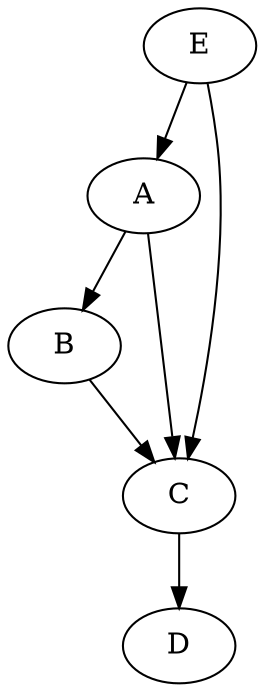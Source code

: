 digraph {
    A;
    B;
    C;
    D;
    E;
    A->B;
    B->C;
    C->D;
    E->A;
    A->C;
    E->C;
}
